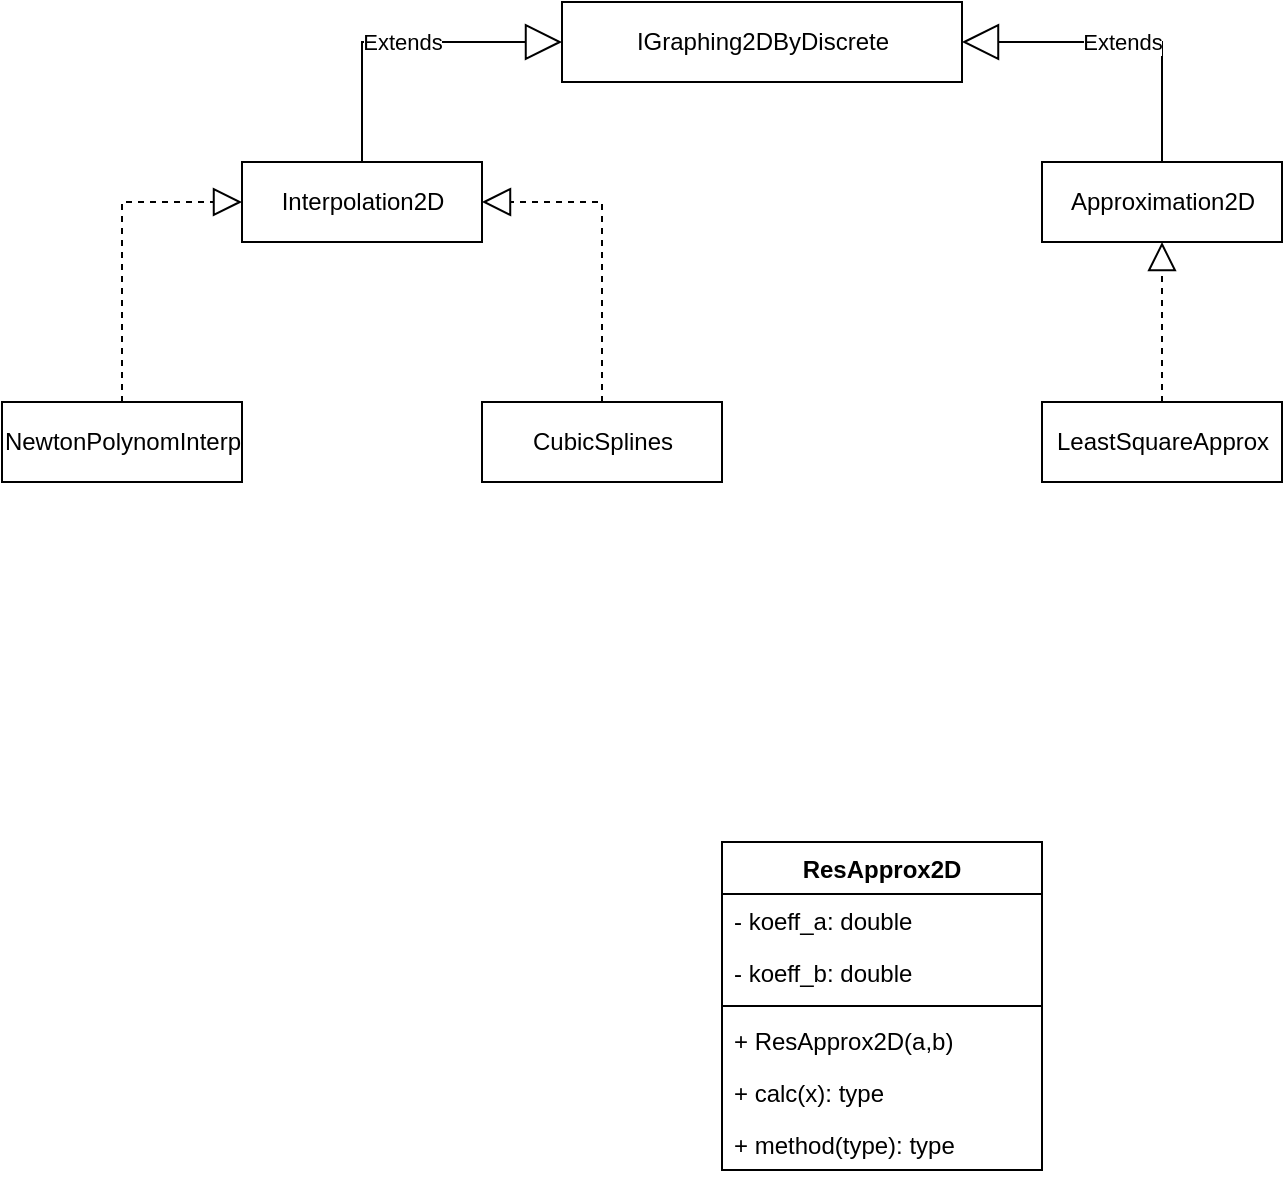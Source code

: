 <mxfile version="20.8.22" type="github">
  <diagram id="C5RBs43oDa-KdzZeNtuy" name="Page-1">
    <mxGraphModel dx="1562" dy="757" grid="1" gridSize="10" guides="1" tooltips="1" connect="1" arrows="1" fold="1" page="1" pageScale="1" pageWidth="827" pageHeight="1169" math="0" shadow="0">
      <root>
        <mxCell id="WIyWlLk6GJQsqaUBKTNV-0" />
        <mxCell id="WIyWlLk6GJQsqaUBKTNV-1" parent="WIyWlLk6GJQsqaUBKTNV-0" />
        <mxCell id="jTylTPD2Qd7z4z5_rkoI-4" value="IGraphing2DByDiscrete" style="html=1;" vertex="1" parent="WIyWlLk6GJQsqaUBKTNV-1">
          <mxGeometry x="310" y="360" width="200" height="40" as="geometry" />
        </mxCell>
        <mxCell id="jTylTPD2Qd7z4z5_rkoI-5" value="Interpolation2D" style="html=1;" vertex="1" parent="WIyWlLk6GJQsqaUBKTNV-1">
          <mxGeometry x="150" y="440" width="120" height="40" as="geometry" />
        </mxCell>
        <mxCell id="jTylTPD2Qd7z4z5_rkoI-6" value="Approximation2D" style="html=1;" vertex="1" parent="WIyWlLk6GJQsqaUBKTNV-1">
          <mxGeometry x="550" y="440" width="120" height="40" as="geometry" />
        </mxCell>
        <mxCell id="jTylTPD2Qd7z4z5_rkoI-7" value="" style="endArrow=block;dashed=1;endFill=0;endSize=12;html=1;rounded=0;entryX=0;entryY=0.5;entryDx=0;entryDy=0;exitX=0.5;exitY=0;exitDx=0;exitDy=0;" edge="1" parent="WIyWlLk6GJQsqaUBKTNV-1" source="jTylTPD2Qd7z4z5_rkoI-10" target="jTylTPD2Qd7z4z5_rkoI-5">
          <mxGeometry width="160" relative="1" as="geometry">
            <mxPoint x="240" y="620" as="sourcePoint" />
            <mxPoint x="400" y="620" as="targetPoint" />
            <Array as="points">
              <mxPoint x="90" y="460" />
            </Array>
          </mxGeometry>
        </mxCell>
        <mxCell id="jTylTPD2Qd7z4z5_rkoI-10" value="NewtonPolynomInterp" style="html=1;" vertex="1" parent="WIyWlLk6GJQsqaUBKTNV-1">
          <mxGeometry x="30" y="560" width="120" height="40" as="geometry" />
        </mxCell>
        <mxCell id="jTylTPD2Qd7z4z5_rkoI-11" value="Extends" style="endArrow=block;endSize=16;endFill=0;html=1;rounded=0;entryX=0;entryY=0.5;entryDx=0;entryDy=0;exitX=0.5;exitY=0;exitDx=0;exitDy=0;" edge="1" parent="WIyWlLk6GJQsqaUBKTNV-1" source="jTylTPD2Qd7z4z5_rkoI-5" target="jTylTPD2Qd7z4z5_rkoI-4">
          <mxGeometry width="160" relative="1" as="geometry">
            <mxPoint x="340" y="630" as="sourcePoint" />
            <mxPoint x="500" y="630" as="targetPoint" />
            <Array as="points">
              <mxPoint x="210" y="380" />
            </Array>
          </mxGeometry>
        </mxCell>
        <mxCell id="jTylTPD2Qd7z4z5_rkoI-12" value="Extends" style="endArrow=block;endSize=16;endFill=0;html=1;rounded=0;entryX=1;entryY=0.5;entryDx=0;entryDy=0;exitX=0.5;exitY=0;exitDx=0;exitDy=0;" edge="1" parent="WIyWlLk6GJQsqaUBKTNV-1" source="jTylTPD2Qd7z4z5_rkoI-6" target="jTylTPD2Qd7z4z5_rkoI-4">
          <mxGeometry width="160" relative="1" as="geometry">
            <mxPoint x="225" y="450" as="sourcePoint" />
            <mxPoint x="320" y="390" as="targetPoint" />
            <Array as="points">
              <mxPoint x="610" y="380" />
            </Array>
          </mxGeometry>
        </mxCell>
        <mxCell id="jTylTPD2Qd7z4z5_rkoI-13" value="CubicSplines" style="html=1;" vertex="1" parent="WIyWlLk6GJQsqaUBKTNV-1">
          <mxGeometry x="270" y="560" width="120" height="40" as="geometry" />
        </mxCell>
        <mxCell id="jTylTPD2Qd7z4z5_rkoI-14" value="LeastSquareApprox" style="html=1;" vertex="1" parent="WIyWlLk6GJQsqaUBKTNV-1">
          <mxGeometry x="550" y="560" width="120" height="40" as="geometry" />
        </mxCell>
        <mxCell id="jTylTPD2Qd7z4z5_rkoI-17" value="" style="endArrow=block;dashed=1;endFill=0;endSize=12;html=1;rounded=0;entryX=1;entryY=0.5;entryDx=0;entryDy=0;exitX=0.5;exitY=0;exitDx=0;exitDy=0;" edge="1" parent="WIyWlLk6GJQsqaUBKTNV-1" source="jTylTPD2Qd7z4z5_rkoI-13" target="jTylTPD2Qd7z4z5_rkoI-5">
          <mxGeometry width="160" relative="1" as="geometry">
            <mxPoint x="360" y="730" as="sourcePoint" />
            <mxPoint x="520" y="730" as="targetPoint" />
            <Array as="points">
              <mxPoint x="330" y="460" />
            </Array>
          </mxGeometry>
        </mxCell>
        <mxCell id="jTylTPD2Qd7z4z5_rkoI-18" value="" style="endArrow=block;dashed=1;endFill=0;endSize=12;html=1;rounded=0;entryX=0.5;entryY=1;entryDx=0;entryDy=0;exitX=0.5;exitY=0;exitDx=0;exitDy=0;" edge="1" parent="WIyWlLk6GJQsqaUBKTNV-1" source="jTylTPD2Qd7z4z5_rkoI-14" target="jTylTPD2Qd7z4z5_rkoI-6">
          <mxGeometry width="160" relative="1" as="geometry">
            <mxPoint x="725" y="560" as="sourcePoint" />
            <mxPoint x="780" y="460" as="targetPoint" />
            <Array as="points" />
          </mxGeometry>
        </mxCell>
        <mxCell id="jTylTPD2Qd7z4z5_rkoI-20" value="ResApprox2D" style="swimlane;fontStyle=1;align=center;verticalAlign=top;childLayout=stackLayout;horizontal=1;startSize=26;horizontalStack=0;resizeParent=1;resizeParentMax=0;resizeLast=0;collapsible=1;marginBottom=0;" vertex="1" parent="WIyWlLk6GJQsqaUBKTNV-1">
          <mxGeometry x="390" y="780" width="160" height="164" as="geometry" />
        </mxCell>
        <mxCell id="jTylTPD2Qd7z4z5_rkoI-21" value="- koeff_a: double" style="text;strokeColor=none;fillColor=none;align=left;verticalAlign=top;spacingLeft=4;spacingRight=4;overflow=hidden;rotatable=0;points=[[0,0.5],[1,0.5]];portConstraint=eastwest;" vertex="1" parent="jTylTPD2Qd7z4z5_rkoI-20">
          <mxGeometry y="26" width="160" height="26" as="geometry" />
        </mxCell>
        <mxCell id="jTylTPD2Qd7z4z5_rkoI-24" value="- koeff_b: double" style="text;strokeColor=none;fillColor=none;align=left;verticalAlign=top;spacingLeft=4;spacingRight=4;overflow=hidden;rotatable=0;points=[[0,0.5],[1,0.5]];portConstraint=eastwest;" vertex="1" parent="jTylTPD2Qd7z4z5_rkoI-20">
          <mxGeometry y="52" width="160" height="26" as="geometry" />
        </mxCell>
        <mxCell id="jTylTPD2Qd7z4z5_rkoI-22" value="" style="line;strokeWidth=1;fillColor=none;align=left;verticalAlign=middle;spacingTop=-1;spacingLeft=3;spacingRight=3;rotatable=0;labelPosition=right;points=[];portConstraint=eastwest;strokeColor=inherit;" vertex="1" parent="jTylTPD2Qd7z4z5_rkoI-20">
          <mxGeometry y="78" width="160" height="8" as="geometry" />
        </mxCell>
        <mxCell id="jTylTPD2Qd7z4z5_rkoI-25" value="+ ResApprox2D(a,b)" style="text;strokeColor=none;fillColor=none;align=left;verticalAlign=top;spacingLeft=4;spacingRight=4;overflow=hidden;rotatable=0;points=[[0,0.5],[1,0.5]];portConstraint=eastwest;" vertex="1" parent="jTylTPD2Qd7z4z5_rkoI-20">
          <mxGeometry y="86" width="160" height="26" as="geometry" />
        </mxCell>
        <mxCell id="jTylTPD2Qd7z4z5_rkoI-26" value="+ calc(x): type" style="text;strokeColor=none;fillColor=none;align=left;verticalAlign=top;spacingLeft=4;spacingRight=4;overflow=hidden;rotatable=0;points=[[0,0.5],[1,0.5]];portConstraint=eastwest;" vertex="1" parent="jTylTPD2Qd7z4z5_rkoI-20">
          <mxGeometry y="112" width="160" height="26" as="geometry" />
        </mxCell>
        <mxCell id="jTylTPD2Qd7z4z5_rkoI-23" value="+ method(type): type" style="text;strokeColor=none;fillColor=none;align=left;verticalAlign=top;spacingLeft=4;spacingRight=4;overflow=hidden;rotatable=0;points=[[0,0.5],[1,0.5]];portConstraint=eastwest;" vertex="1" parent="jTylTPD2Qd7z4z5_rkoI-20">
          <mxGeometry y="138" width="160" height="26" as="geometry" />
        </mxCell>
      </root>
    </mxGraphModel>
  </diagram>
</mxfile>
